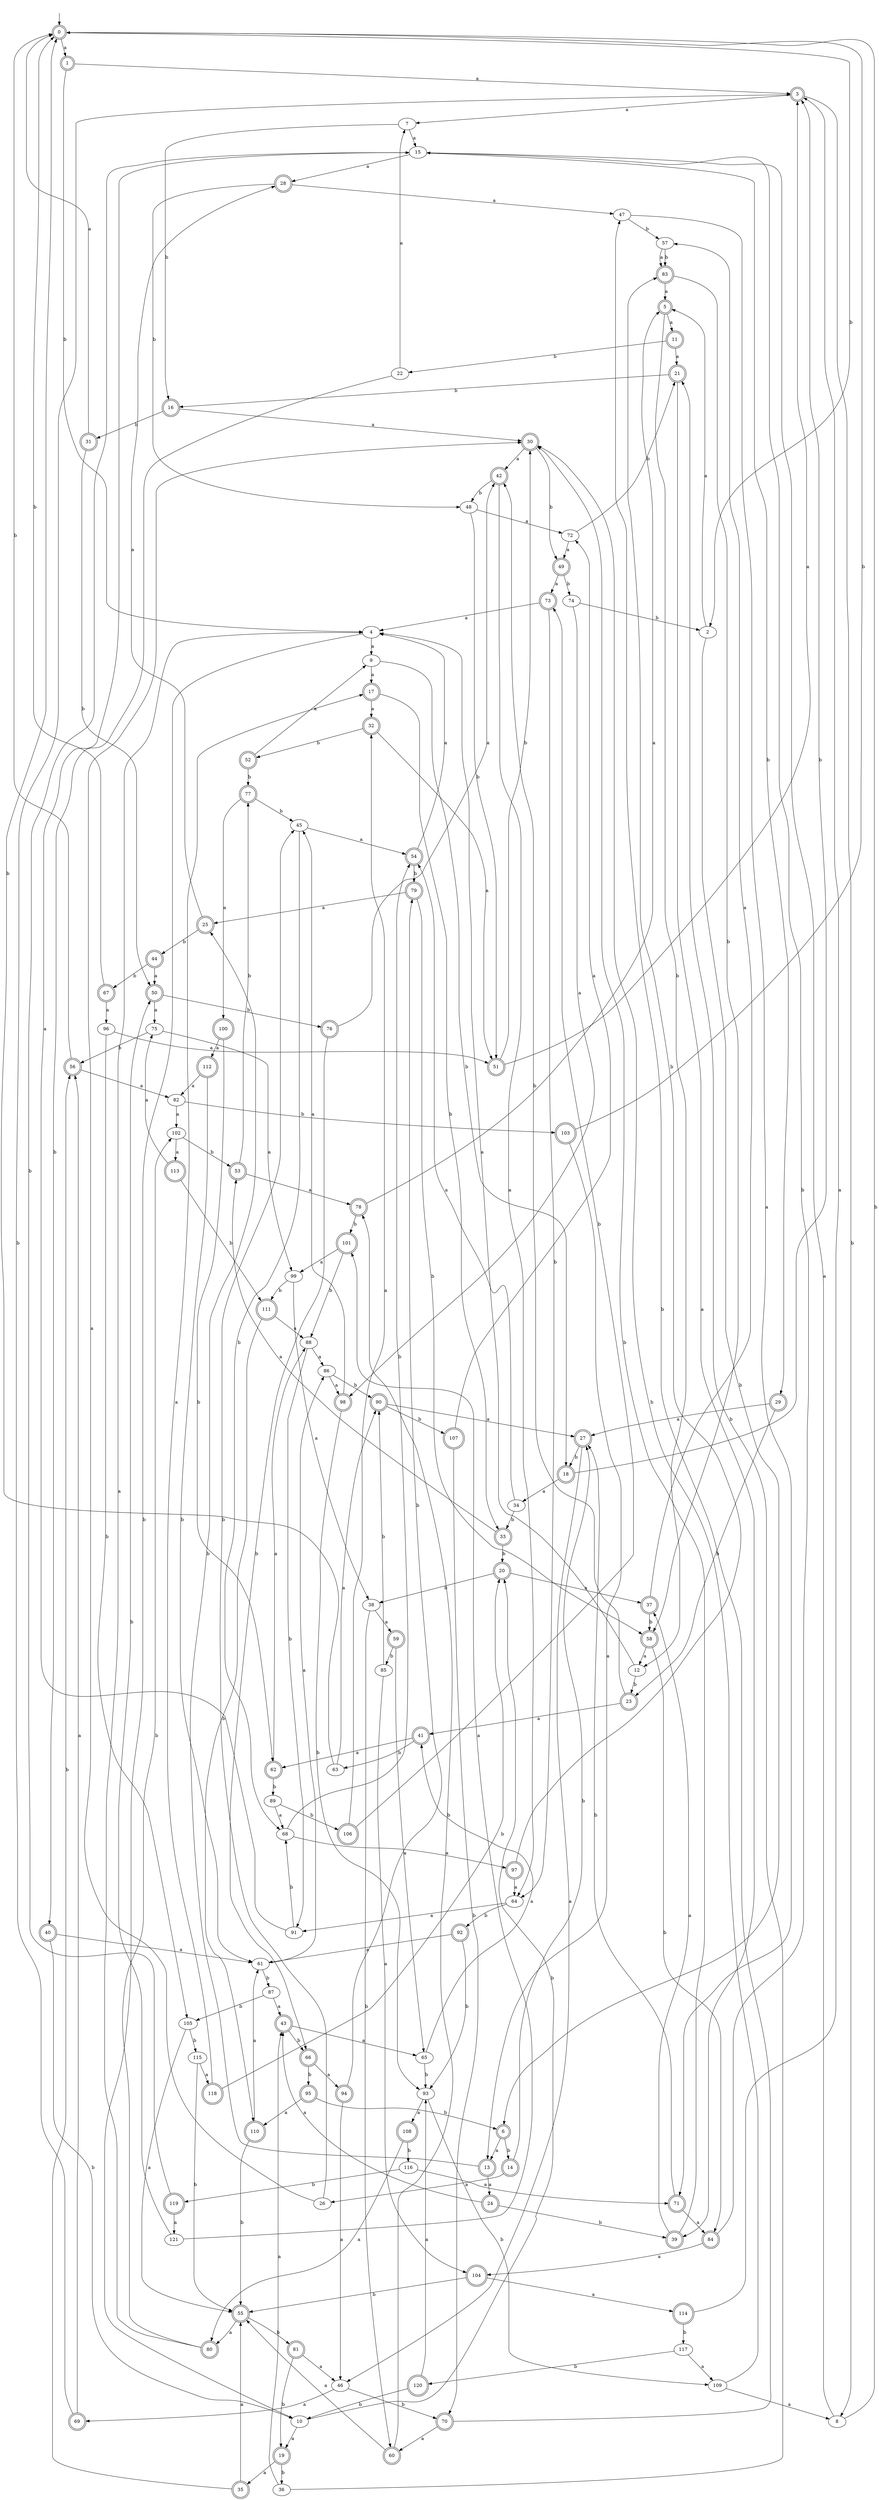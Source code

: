digraph RandomDFA {
  __start0 [label="", shape=none];
  __start0 -> 0 [label=""];
  0 [shape=circle] [shape=doublecircle]
  0 -> 1 [label="a"]
  0 -> 2 [label="b"]
  1 [shape=doublecircle]
  1 -> 3 [label="a"]
  1 -> 4 [label="b"]
  2
  2 -> 5 [label="a"]
  2 -> 6 [label="b"]
  3 [shape=doublecircle]
  3 -> 7 [label="a"]
  3 -> 8 [label="b"]
  4
  4 -> 9 [label="a"]
  4 -> 10 [label="b"]
  5 [shape=doublecircle]
  5 -> 11 [label="a"]
  5 -> 12 [label="b"]
  6 [shape=doublecircle]
  6 -> 13 [label="a"]
  6 -> 14 [label="b"]
  7
  7 -> 15 [label="a"]
  7 -> 16 [label="b"]
  8
  8 -> 15 [label="a"]
  8 -> 0 [label="b"]
  9
  9 -> 17 [label="a"]
  9 -> 18 [label="b"]
  10
  10 -> 19 [label="a"]
  10 -> 20 [label="b"]
  11 [shape=doublecircle]
  11 -> 21 [label="a"]
  11 -> 22 [label="b"]
  12
  12 -> 4 [label="a"]
  12 -> 23 [label="b"]
  13 [shape=doublecircle]
  13 -> 24 [label="a"]
  13 -> 25 [label="b"]
  14 [shape=doublecircle]
  14 -> 26 [label="a"]
  14 -> 27 [label="b"]
  15
  15 -> 28 [label="a"]
  15 -> 29 [label="b"]
  16 [shape=doublecircle]
  16 -> 30 [label="a"]
  16 -> 31 [label="b"]
  17 [shape=doublecircle]
  17 -> 32 [label="a"]
  17 -> 33 [label="b"]
  18 [shape=doublecircle]
  18 -> 34 [label="a"]
  18 -> 3 [label="b"]
  19 [shape=doublecircle]
  19 -> 35 [label="a"]
  19 -> 36 [label="b"]
  20 [shape=doublecircle]
  20 -> 37 [label="a"]
  20 -> 38 [label="b"]
  21 [shape=doublecircle]
  21 -> 39 [label="a"]
  21 -> 16 [label="b"]
  22
  22 -> 7 [label="a"]
  22 -> 40 [label="b"]
  23 [shape=doublecircle]
  23 -> 41 [label="a"]
  23 -> 42 [label="b"]
  24 [shape=doublecircle]
  24 -> 43 [label="a"]
  24 -> 39 [label="b"]
  25 [shape=doublecircle]
  25 -> 28 [label="a"]
  25 -> 44 [label="b"]
  26
  26 -> 30 [label="a"]
  26 -> 45 [label="b"]
  27 [shape=doublecircle]
  27 -> 46 [label="a"]
  27 -> 18 [label="b"]
  28 [shape=doublecircle]
  28 -> 47 [label="a"]
  28 -> 48 [label="b"]
  29 [shape=doublecircle]
  29 -> 27 [label="a"]
  29 -> 23 [label="b"]
  30 [shape=doublecircle]
  30 -> 42 [label="a"]
  30 -> 49 [label="b"]
  31 [shape=doublecircle]
  31 -> 0 [label="a"]
  31 -> 50 [label="b"]
  32 [shape=doublecircle]
  32 -> 51 [label="a"]
  32 -> 52 [label="b"]
  33 [shape=doublecircle]
  33 -> 53 [label="a"]
  33 -> 20 [label="b"]
  34
  34 -> 54 [label="a"]
  34 -> 33 [label="b"]
  35 [shape=doublecircle]
  35 -> 55 [label="a"]
  35 -> 56 [label="b"]
  36
  36 -> 43 [label="a"]
  36 -> 21 [label="b"]
  37 [shape=doublecircle]
  37 -> 57 [label="a"]
  37 -> 58 [label="b"]
  38
  38 -> 59 [label="a"]
  38 -> 60 [label="b"]
  39 [shape=doublecircle]
  39 -> 37 [label="a"]
  39 -> 30 [label="b"]
  40 [shape=doublecircle]
  40 -> 61 [label="a"]
  40 -> 10 [label="b"]
  41 [shape=doublecircle]
  41 -> 62 [label="a"]
  41 -> 63 [label="b"]
  42 [shape=doublecircle]
  42 -> 64 [label="a"]
  42 -> 48 [label="b"]
  43 [shape=doublecircle]
  43 -> 65 [label="a"]
  43 -> 66 [label="b"]
  44 [shape=doublecircle]
  44 -> 50 [label="a"]
  44 -> 67 [label="b"]
  45
  45 -> 54 [label="a"]
  45 -> 68 [label="b"]
  46
  46 -> 69 [label="a"]
  46 -> 70 [label="b"]
  47
  47 -> 71 [label="a"]
  47 -> 57 [label="b"]
  48
  48 -> 72 [label="a"]
  48 -> 51 [label="b"]
  49 [shape=doublecircle]
  49 -> 73 [label="a"]
  49 -> 74 [label="b"]
  50 [shape=doublecircle]
  50 -> 75 [label="a"]
  50 -> 76 [label="b"]
  51 [shape=doublecircle]
  51 -> 3 [label="a"]
  51 -> 30 [label="b"]
  52 [shape=doublecircle]
  52 -> 9 [label="a"]
  52 -> 77 [label="b"]
  53 [shape=doublecircle]
  53 -> 78 [label="a"]
  53 -> 77 [label="b"]
  54 [shape=doublecircle]
  54 -> 4 [label="a"]
  54 -> 79 [label="b"]
  55 [shape=doublecircle]
  55 -> 80 [label="a"]
  55 -> 81 [label="b"]
  56 [shape=doublecircle]
  56 -> 82 [label="a"]
  56 -> 0 [label="b"]
  57
  57 -> 83 [label="a"]
  57 -> 83 [label="b"]
  58 [shape=doublecircle]
  58 -> 12 [label="a"]
  58 -> 84 [label="b"]
  59 [shape=doublecircle]
  59 -> 65 [label="a"]
  59 -> 85 [label="b"]
  60 [shape=doublecircle]
  60 -> 55 [label="a"]
  60 -> 78 [label="b"]
  61
  61 -> 86 [label="a"]
  61 -> 87 [label="b"]
  62 [shape=doublecircle]
  62 -> 88 [label="a"]
  62 -> 89 [label="b"]
  63
  63 -> 90 [label="a"]
  63 -> 0 [label="b"]
  64
  64 -> 91 [label="a"]
  64 -> 92 [label="b"]
  65
  65 -> 41 [label="a"]
  65 -> 93 [label="b"]
  66 [shape=doublecircle]
  66 -> 94 [label="a"]
  66 -> 95 [label="b"]
  67 [shape=doublecircle]
  67 -> 96 [label="a"]
  67 -> 0 [label="b"]
  68
  68 -> 97 [label="a"]
  68 -> 54 [label="b"]
  69 [shape=doublecircle]
  69 -> 56 [label="a"]
  69 -> 3 [label="b"]
  70 [shape=doublecircle]
  70 -> 60 [label="a"]
  70 -> 47 [label="b"]
  71 [shape=doublecircle]
  71 -> 84 [label="a"]
  71 -> 27 [label="b"]
  72
  72 -> 49 [label="a"]
  72 -> 21 [label="b"]
  73 [shape=doublecircle]
  73 -> 4 [label="a"]
  73 -> 64 [label="b"]
  74
  74 -> 98 [label="a"]
  74 -> 2 [label="b"]
  75
  75 -> 99 [label="a"]
  75 -> 56 [label="b"]
  76 [shape=doublecircle]
  76 -> 42 [label="a"]
  76 -> 66 [label="b"]
  77 [shape=doublecircle]
  77 -> 100 [label="a"]
  77 -> 45 [label="b"]
  78 [shape=doublecircle]
  78 -> 5 [label="a"]
  78 -> 101 [label="b"]
  79 [shape=doublecircle]
  79 -> 25 [label="a"]
  79 -> 58 [label="b"]
  80 [shape=doublecircle]
  80 -> 4 [label="a"]
  80 -> 102 [label="b"]
  81 [shape=doublecircle]
  81 -> 46 [label="a"]
  81 -> 19 [label="b"]
  82
  82 -> 102 [label="a"]
  82 -> 103 [label="b"]
  83 [shape=doublecircle]
  83 -> 5 [label="a"]
  83 -> 58 [label="b"]
  84 [shape=doublecircle]
  84 -> 104 [label="a"]
  84 -> 15 [label="b"]
  85
  85 -> 104 [label="a"]
  85 -> 90 [label="b"]
  86
  86 -> 98 [label="a"]
  86 -> 90 [label="b"]
  87
  87 -> 43 [label="a"]
  87 -> 105 [label="b"]
  88
  88 -> 86 [label="a"]
  88 -> 91 [label="b"]
  89
  89 -> 68 [label="a"]
  89 -> 106 [label="b"]
  90 [shape=doublecircle]
  90 -> 27 [label="a"]
  90 -> 107 [label="b"]
  91
  91 -> 15 [label="a"]
  91 -> 68 [label="b"]
  92 [shape=doublecircle]
  92 -> 61 [label="a"]
  92 -> 93 [label="b"]
  93
  93 -> 108 [label="a"]
  93 -> 109 [label="b"]
  94 [shape=doublecircle]
  94 -> 46 [label="a"]
  94 -> 79 [label="b"]
  95 [shape=doublecircle]
  95 -> 110 [label="a"]
  95 -> 6 [label="b"]
  96
  96 -> 51 [label="a"]
  96 -> 105 [label="b"]
  97 [shape=doublecircle]
  97 -> 64 [label="a"]
  97 -> 83 [label="b"]
  98 [shape=doublecircle]
  98 -> 45 [label="a"]
  98 -> 93 [label="b"]
  99
  99 -> 38 [label="a"]
  99 -> 111 [label="b"]
  100 [shape=doublecircle]
  100 -> 112 [label="a"]
  100 -> 62 [label="b"]
  101 [shape=doublecircle]
  101 -> 99 [label="a"]
  101 -> 88 [label="b"]
  102
  102 -> 113 [label="a"]
  102 -> 53 [label="b"]
  103 [shape=doublecircle]
  103 -> 13 [label="a"]
  103 -> 0 [label="b"]
  104 [shape=doublecircle]
  104 -> 114 [label="a"]
  104 -> 55 [label="b"]
  105
  105 -> 55 [label="a"]
  105 -> 115 [label="b"]
  106 [shape=doublecircle]
  106 -> 32 [label="a"]
  106 -> 73 [label="b"]
  107 [shape=doublecircle]
  107 -> 72 [label="a"]
  107 -> 70 [label="b"]
  108 [shape=doublecircle]
  108 -> 80 [label="a"]
  108 -> 116 [label="b"]
  109
  109 -> 8 [label="a"]
  109 -> 30 [label="b"]
  110 [shape=doublecircle]
  110 -> 61 [label="a"]
  110 -> 55 [label="b"]
  111 [shape=doublecircle]
  111 -> 88 [label="a"]
  111 -> 110 [label="b"]
  112 [shape=doublecircle]
  112 -> 82 [label="a"]
  112 -> 61 [label="b"]
  113 [shape=doublecircle]
  113 -> 75 [label="a"]
  113 -> 111 [label="b"]
  114 [shape=doublecircle]
  114 -> 3 [label="a"]
  114 -> 117 [label="b"]
  115
  115 -> 118 [label="a"]
  115 -> 55 [label="b"]
  116
  116 -> 71 [label="a"]
  116 -> 119 [label="b"]
  117
  117 -> 109 [label="a"]
  117 -> 120 [label="b"]
  118 [shape=doublecircle]
  118 -> 17 [label="a"]
  118 -> 20 [label="b"]
  119 [shape=doublecircle]
  119 -> 121 [label="a"]
  119 -> 15 [label="b"]
  120 [shape=doublecircle]
  120 -> 93 [label="a"]
  120 -> 10 [label="b"]
  121
  121 -> 101 [label="a"]
  121 -> 50 [label="b"]
}
